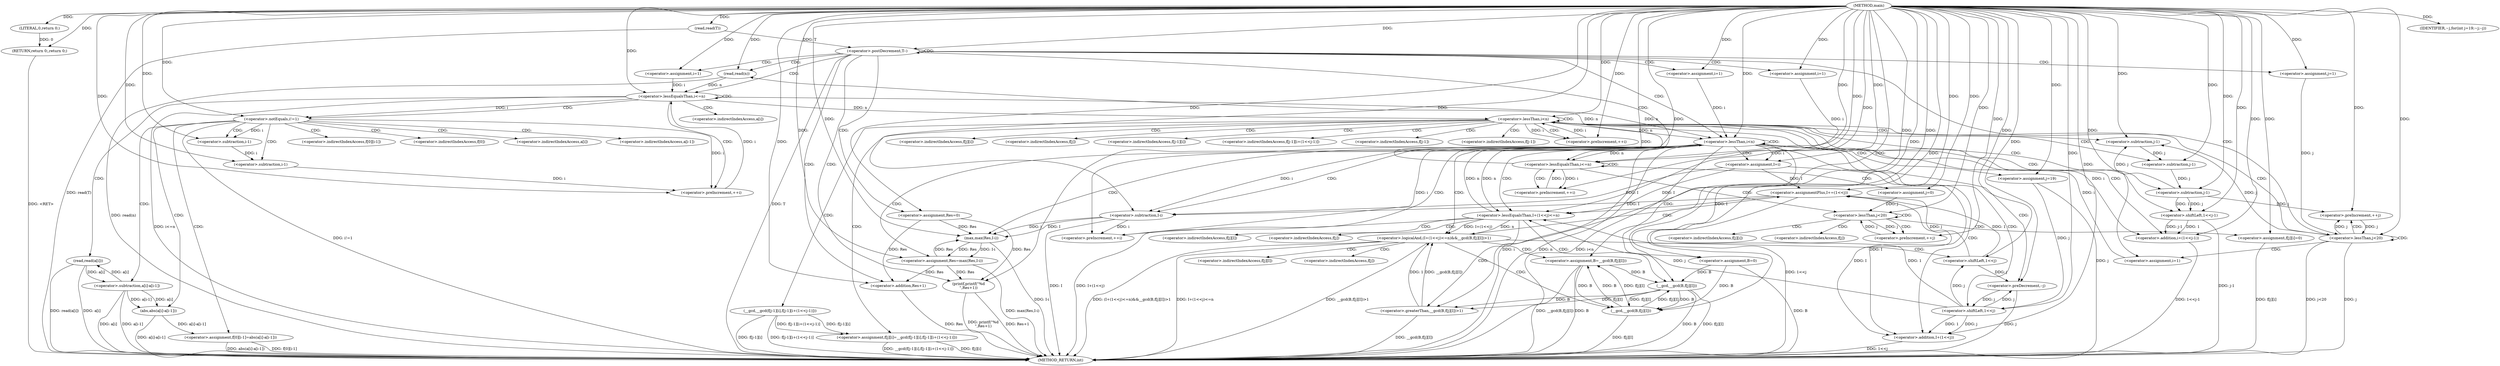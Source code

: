 digraph "main" {  
"1000166" [label = "(METHOD,main)" ]
"1000370" [label = "(METHOD_RETURN,int)" ]
"1000169" [label = "(read,read(T))" ]
"1000368" [label = "(RETURN,return 0;,return 0;)" ]
"1000172" [label = "(<operator>.postDecrement,T--)" ]
"1000369" [label = "(LITERAL,0,return 0;)" ]
"1000203" [label = "(read,read(n))" ]
"1000292" [label = "(<operator>.assignment,Res=0)" ]
"1000363" [label = "(printf,printf(\"%d\n\",Res+1))" ]
"1000177" [label = "(<operator>.assignment,i=1)" ]
"1000180" [label = "(<operator>.lessEqualsThan,i<=n)" ]
"1000183" [label = "(<operator>.preIncrement,++i)" ]
"1000207" [label = "(<operator>.assignment,i=1)" ]
"1000210" [label = "(<operator>.lessEqualsThan,i<=n)" ]
"1000213" [label = "(<operator>.preIncrement,++i)" ]
"1000244" [label = "(<operator>.assignment,j=1)" ]
"1000247" [label = "(<operator>.lessThan,j<20)" ]
"1000250" [label = "(<operator>.preIncrement,++j)" ]
"1000297" [label = "(<operator>.assignment,i=1)" ]
"1000300" [label = "(<operator>.lessThan,i<n)" ]
"1000303" [label = "(<operator>.preIncrement,++i)" ]
"1000216" [label = "(read,read(a[i]))" ]
"1000307" [label = "(<operator>.assignment,I=i)" ]
"1000311" [label = "(<operator>.assignment,B=0)" ]
"1000356" [label = "(<operator>.assignment,Res=max(Res,I-i))" ]
"1000365" [label = "(<operator>.addition,Res+1)" ]
"1000188" [label = "(<operator>.assignment,j=0)" ]
"1000191" [label = "(<operator>.lessThan,j<20)" ]
"1000194" [label = "(<operator>.preIncrement,++j)" ]
"1000196" [label = "(<operator>.assignment,f[j][i]=0)" ]
"1000221" [label = "(<operator>.notEquals,i!=1)" ]
"1000224" [label = "(<operator>.assignment,f[0][i-1]=abs(a[i]-a[i-1]))" ]
"1000255" [label = "(<operator>.assignment,i=1)" ]
"1000258" [label = "(<operator>.lessThan,i<n)" ]
"1000261" [label = "(<operator>.preIncrement,++i)" ]
"1000316" [label = "(<operator>.assignment,j=19)" ]
"1000319" [label = "(IDENTIFIER,~j,for(int j=19;~j;--j))" ]
"1000320" [label = "(<operator>.preDecrement,--j)" ]
"1000264" [label = "(<operator>.assignment,f[j][i]=__gcd(f[j-1][i],f[j-1][i+(1<<j-1)]))" ]
"1000358" [label = "(max,max(Res,I-i))" ]
"1000232" [label = "(abs,abs(a[i]-a[i-1]))" ]
"1000324" [label = "(<operator>.logicalAnd,(I+(1<<j)<=n)&&__gcd(B,f[j][I])>1)" ]
"1000360" [label = "(<operator>.subtraction,I-i)" ]
"1000229" [label = "(<operator>.subtraction,i-1)" ]
"1000233" [label = "(<operator>.subtraction,a[i]-a[i-1])" ]
"1000270" [label = "(__gcd,__gcd(f[j-1][i],f[j-1][i+(1<<j-1)]))" ]
"1000342" [label = "(<operator>.assignment,B=__gcd(B,f[j][I]))" ]
"1000351" [label = "(<operator>.assignmentPlus,I+=(1<<j))" ]
"1000325" [label = "(<operator>.lessEqualsThan,I+(1<<j)<=n)" ]
"1000332" [label = "(<operator>.greaterThan,__gcd(B,f[j][I])>1)" ]
"1000239" [label = "(<operator>.subtraction,i-1)" ]
"1000284" [label = "(<operator>.addition,i+(1<<j-1))" ]
"1000326" [label = "(<operator>.addition,I+(1<<j))" ]
"1000333" [label = "(__gcd,__gcd(B,f[j][I]))" ]
"1000344" [label = "(__gcd,__gcd(B,f[j][I]))" ]
"1000353" [label = "(<operator>.shiftLeft,1<<j)" ]
"1000274" [label = "(<operator>.subtraction,j-1)" ]
"1000281" [label = "(<operator>.subtraction,j-1)" ]
"1000286" [label = "(<operator>.shiftLeft,1<<j-1)" ]
"1000328" [label = "(<operator>.shiftLeft,1<<j)" ]
"1000288" [label = "(<operator>.subtraction,j-1)" ]
"1000217" [label = "(<operator>.indirectIndexAccess,a[i])" ]
"1000197" [label = "(<operator>.indirectIndexAccess,f[j][i])" ]
"1000225" [label = "(<operator>.indirectIndexAccess,f[0][i-1])" ]
"1000198" [label = "(<operator>.indirectIndexAccess,f[j])" ]
"1000226" [label = "(<operator>.indirectIndexAccess,f[0])" ]
"1000265" [label = "(<operator>.indirectIndexAccess,f[j][i])" ]
"1000234" [label = "(<operator>.indirectIndexAccess,a[i])" ]
"1000237" [label = "(<operator>.indirectIndexAccess,a[i-1])" ]
"1000266" [label = "(<operator>.indirectIndexAccess,f[j])" ]
"1000271" [label = "(<operator>.indirectIndexAccess,f[j-1][i])" ]
"1000278" [label = "(<operator>.indirectIndexAccess,f[j-1][i+(1<<j-1)])" ]
"1000272" [label = "(<operator>.indirectIndexAccess,f[j-1])" ]
"1000279" [label = "(<operator>.indirectIndexAccess,f[j-1])" ]
"1000335" [label = "(<operator>.indirectIndexAccess,f[j][I])" ]
"1000346" [label = "(<operator>.indirectIndexAccess,f[j][I])" ]
"1000336" [label = "(<operator>.indirectIndexAccess,f[j])" ]
"1000347" [label = "(<operator>.indirectIndexAccess,f[j])" ]
  "1000169" -> "1000370"  [ label = "DDG: read(T)"] 
  "1000172" -> "1000370"  [ label = "DDG: T"] 
  "1000203" -> "1000370"  [ label = "DDG: read(n)"] 
  "1000210" -> "1000370"  [ label = "DDG: i<=n"] 
  "1000247" -> "1000370"  [ label = "DDG: j"] 
  "1000247" -> "1000370"  [ label = "DDG: j<20"] 
  "1000300" -> "1000370"  [ label = "DDG: i"] 
  "1000300" -> "1000370"  [ label = "DDG: n"] 
  "1000300" -> "1000370"  [ label = "DDG: i<n"] 
  "1000365" -> "1000370"  [ label = "DDG: Res"] 
  "1000363" -> "1000370"  [ label = "DDG: Res+1"] 
  "1000363" -> "1000370"  [ label = "DDG: printf(\"%d\n\",Res+1)"] 
  "1000311" -> "1000370"  [ label = "DDG: B"] 
  "1000316" -> "1000370"  [ label = "DDG: j"] 
  "1000360" -> "1000370"  [ label = "DDG: I"] 
  "1000358" -> "1000370"  [ label = "DDG: I-i"] 
  "1000356" -> "1000370"  [ label = "DDG: max(Res,I-i)"] 
  "1000326" -> "1000370"  [ label = "DDG: 1<<j"] 
  "1000325" -> "1000370"  [ label = "DDG: I+(1<<j)"] 
  "1000324" -> "1000370"  [ label = "DDG: I+(1<<j)<=n"] 
  "1000333" -> "1000370"  [ label = "DDG: B"] 
  "1000333" -> "1000370"  [ label = "DDG: f[j][I]"] 
  "1000332" -> "1000370"  [ label = "DDG: __gcd(B,f[j][I])"] 
  "1000324" -> "1000370"  [ label = "DDG: __gcd(B,f[j][I])>1"] 
  "1000324" -> "1000370"  [ label = "DDG: (I+(1<<j)<=n)&&__gcd(B,f[j][I])>1"] 
  "1000342" -> "1000370"  [ label = "DDG: B"] 
  "1000344" -> "1000370"  [ label = "DDG: f[j][I]"] 
  "1000342" -> "1000370"  [ label = "DDG: __gcd(B,f[j][I])"] 
  "1000351" -> "1000370"  [ label = "DDG: 1<<j"] 
  "1000320" -> "1000370"  [ label = "DDG: j"] 
  "1000264" -> "1000370"  [ label = "DDG: f[j][i]"] 
  "1000270" -> "1000370"  [ label = "DDG: f[j-1][i]"] 
  "1000286" -> "1000370"  [ label = "DDG: j-1"] 
  "1000284" -> "1000370"  [ label = "DDG: 1<<j-1"] 
  "1000270" -> "1000370"  [ label = "DDG: f[j-1][i+(1<<j-1)]"] 
  "1000264" -> "1000370"  [ label = "DDG: __gcd(f[j-1][i],f[j-1][i+(1<<j-1)])"] 
  "1000216" -> "1000370"  [ label = "DDG: a[i]"] 
  "1000216" -> "1000370"  [ label = "DDG: read(a[i])"] 
  "1000221" -> "1000370"  [ label = "DDG: i!=1"] 
  "1000224" -> "1000370"  [ label = "DDG: f[0][i-1]"] 
  "1000233" -> "1000370"  [ label = "DDG: a[i]"] 
  "1000233" -> "1000370"  [ label = "DDG: a[i-1]"] 
  "1000232" -> "1000370"  [ label = "DDG: a[i]-a[i-1]"] 
  "1000224" -> "1000370"  [ label = "DDG: abs(a[i]-a[i-1])"] 
  "1000196" -> "1000370"  [ label = "DDG: f[j][i]"] 
  "1000368" -> "1000370"  [ label = "DDG: <RET>"] 
  "1000369" -> "1000368"  [ label = "DDG: 0"] 
  "1000166" -> "1000368"  [ label = "DDG: "] 
  "1000166" -> "1000169"  [ label = "DDG: "] 
  "1000166" -> "1000369"  [ label = "DDG: "] 
  "1000169" -> "1000172"  [ label = "DDG: T"] 
  "1000166" -> "1000172"  [ label = "DDG: "] 
  "1000166" -> "1000292"  [ label = "DDG: "] 
  "1000166" -> "1000177"  [ label = "DDG: "] 
  "1000180" -> "1000203"  [ label = "DDG: n"] 
  "1000166" -> "1000203"  [ label = "DDG: "] 
  "1000166" -> "1000207"  [ label = "DDG: "] 
  "1000166" -> "1000244"  [ label = "DDG: "] 
  "1000166" -> "1000297"  [ label = "DDG: "] 
  "1000166" -> "1000363"  [ label = "DDG: "] 
  "1000292" -> "1000363"  [ label = "DDG: Res"] 
  "1000356" -> "1000363"  [ label = "DDG: Res"] 
  "1000177" -> "1000180"  [ label = "DDG: i"] 
  "1000183" -> "1000180"  [ label = "DDG: i"] 
  "1000166" -> "1000180"  [ label = "DDG: "] 
  "1000300" -> "1000180"  [ label = "DDG: n"] 
  "1000180" -> "1000183"  [ label = "DDG: i"] 
  "1000166" -> "1000183"  [ label = "DDG: "] 
  "1000207" -> "1000210"  [ label = "DDG: i"] 
  "1000213" -> "1000210"  [ label = "DDG: i"] 
  "1000166" -> "1000210"  [ label = "DDG: "] 
  "1000203" -> "1000210"  [ label = "DDG: n"] 
  "1000221" -> "1000213"  [ label = "DDG: i"] 
  "1000239" -> "1000213"  [ label = "DDG: i"] 
  "1000166" -> "1000213"  [ label = "DDG: "] 
  "1000244" -> "1000247"  [ label = "DDG: j"] 
  "1000250" -> "1000247"  [ label = "DDG: j"] 
  "1000166" -> "1000247"  [ label = "DDG: "] 
  "1000247" -> "1000250"  [ label = "DDG: j"] 
  "1000288" -> "1000250"  [ label = "DDG: j"] 
  "1000166" -> "1000250"  [ label = "DDG: "] 
  "1000297" -> "1000300"  [ label = "DDG: i"] 
  "1000303" -> "1000300"  [ label = "DDG: i"] 
  "1000166" -> "1000300"  [ label = "DDG: "] 
  "1000210" -> "1000300"  [ label = "DDG: n"] 
  "1000325" -> "1000300"  [ label = "DDG: n"] 
  "1000258" -> "1000300"  [ label = "DDG: n"] 
  "1000360" -> "1000303"  [ label = "DDG: i"] 
  "1000166" -> "1000303"  [ label = "DDG: "] 
  "1000300" -> "1000307"  [ label = "DDG: i"] 
  "1000166" -> "1000307"  [ label = "DDG: "] 
  "1000166" -> "1000311"  [ label = "DDG: "] 
  "1000358" -> "1000356"  [ label = "DDG: I-i"] 
  "1000358" -> "1000356"  [ label = "DDG: Res"] 
  "1000292" -> "1000365"  [ label = "DDG: Res"] 
  "1000356" -> "1000365"  [ label = "DDG: Res"] 
  "1000166" -> "1000365"  [ label = "DDG: "] 
  "1000166" -> "1000188"  [ label = "DDG: "] 
  "1000166" -> "1000196"  [ label = "DDG: "] 
  "1000233" -> "1000216"  [ label = "DDG: a[i]"] 
  "1000232" -> "1000224"  [ label = "DDG: a[i]-a[i-1]"] 
  "1000166" -> "1000255"  [ label = "DDG: "] 
  "1000166" -> "1000316"  [ label = "DDG: "] 
  "1000166" -> "1000319"  [ label = "DDG: "] 
  "1000166" -> "1000356"  [ label = "DDG: "] 
  "1000188" -> "1000191"  [ label = "DDG: j"] 
  "1000194" -> "1000191"  [ label = "DDG: j"] 
  "1000166" -> "1000191"  [ label = "DDG: "] 
  "1000191" -> "1000194"  [ label = "DDG: j"] 
  "1000166" -> "1000194"  [ label = "DDG: "] 
  "1000210" -> "1000221"  [ label = "DDG: i"] 
  "1000166" -> "1000221"  [ label = "DDG: "] 
  "1000255" -> "1000258"  [ label = "DDG: i"] 
  "1000261" -> "1000258"  [ label = "DDG: i"] 
  "1000166" -> "1000258"  [ label = "DDG: "] 
  "1000210" -> "1000258"  [ label = "DDG: n"] 
  "1000166" -> "1000261"  [ label = "DDG: "] 
  "1000258" -> "1000261"  [ label = "DDG: i"] 
  "1000270" -> "1000264"  [ label = "DDG: f[j-1][i+(1<<j-1)]"] 
  "1000270" -> "1000264"  [ label = "DDG: f[j-1][i]"] 
  "1000328" -> "1000320"  [ label = "DDG: j"] 
  "1000353" -> "1000320"  [ label = "DDG: j"] 
  "1000166" -> "1000320"  [ label = "DDG: "] 
  "1000292" -> "1000358"  [ label = "DDG: Res"] 
  "1000356" -> "1000358"  [ label = "DDG: Res"] 
  "1000166" -> "1000358"  [ label = "DDG: "] 
  "1000360" -> "1000358"  [ label = "DDG: i"] 
  "1000360" -> "1000358"  [ label = "DDG: I"] 
  "1000233" -> "1000232"  [ label = "DDG: a[i]"] 
  "1000233" -> "1000232"  [ label = "DDG: a[i-1]"] 
  "1000307" -> "1000360"  [ label = "DDG: I"] 
  "1000351" -> "1000360"  [ label = "DDG: I"] 
  "1000166" -> "1000360"  [ label = "DDG: "] 
  "1000300" -> "1000360"  [ label = "DDG: i"] 
  "1000221" -> "1000229"  [ label = "DDG: i"] 
  "1000166" -> "1000229"  [ label = "DDG: "] 
  "1000216" -> "1000233"  [ label = "DDG: a[i]"] 
  "1000325" -> "1000324"  [ label = "DDG: n"] 
  "1000325" -> "1000324"  [ label = "DDG: I+(1<<j)"] 
  "1000332" -> "1000324"  [ label = "DDG: __gcd(B,f[j][I])"] 
  "1000332" -> "1000324"  [ label = "DDG: 1"] 
  "1000344" -> "1000342"  [ label = "DDG: B"] 
  "1000344" -> "1000342"  [ label = "DDG: f[j][I]"] 
  "1000353" -> "1000351"  [ label = "DDG: j"] 
  "1000353" -> "1000351"  [ label = "DDG: 1"] 
  "1000328" -> "1000325"  [ label = "DDG: 1"] 
  "1000328" -> "1000325"  [ label = "DDG: j"] 
  "1000307" -> "1000325"  [ label = "DDG: I"] 
  "1000351" -> "1000325"  [ label = "DDG: I"] 
  "1000166" -> "1000325"  [ label = "DDG: "] 
  "1000300" -> "1000325"  [ label = "DDG: n"] 
  "1000333" -> "1000332"  [ label = "DDG: f[j][I]"] 
  "1000333" -> "1000332"  [ label = "DDG: B"] 
  "1000166" -> "1000332"  [ label = "DDG: "] 
  "1000166" -> "1000342"  [ label = "DDG: "] 
  "1000166" -> "1000351"  [ label = "DDG: "] 
  "1000307" -> "1000351"  [ label = "DDG: I"] 
  "1000229" -> "1000239"  [ label = "DDG: i"] 
  "1000166" -> "1000239"  [ label = "DDG: "] 
  "1000258" -> "1000284"  [ label = "DDG: i"] 
  "1000166" -> "1000284"  [ label = "DDG: "] 
  "1000286" -> "1000284"  [ label = "DDG: 1"] 
  "1000286" -> "1000284"  [ label = "DDG: j-1"] 
  "1000307" -> "1000326"  [ label = "DDG: I"] 
  "1000351" -> "1000326"  [ label = "DDG: I"] 
  "1000166" -> "1000326"  [ label = "DDG: "] 
  "1000328" -> "1000326"  [ label = "DDG: 1"] 
  "1000328" -> "1000326"  [ label = "DDG: j"] 
  "1000311" -> "1000333"  [ label = "DDG: B"] 
  "1000342" -> "1000333"  [ label = "DDG: B"] 
  "1000166" -> "1000333"  [ label = "DDG: "] 
  "1000344" -> "1000333"  [ label = "DDG: f[j][I]"] 
  "1000311" -> "1000344"  [ label = "DDG: B"] 
  "1000333" -> "1000344"  [ label = "DDG: B"] 
  "1000342" -> "1000344"  [ label = "DDG: B"] 
  "1000166" -> "1000344"  [ label = "DDG: "] 
  "1000333" -> "1000344"  [ label = "DDG: f[j][I]"] 
  "1000166" -> "1000353"  [ label = "DDG: "] 
  "1000328" -> "1000353"  [ label = "DDG: j"] 
  "1000247" -> "1000274"  [ label = "DDG: j"] 
  "1000288" -> "1000274"  [ label = "DDG: j"] 
  "1000166" -> "1000274"  [ label = "DDG: "] 
  "1000274" -> "1000281"  [ label = "DDG: j"] 
  "1000166" -> "1000281"  [ label = "DDG: "] 
  "1000166" -> "1000286"  [ label = "DDG: "] 
  "1000288" -> "1000286"  [ label = "DDG: 1"] 
  "1000288" -> "1000286"  [ label = "DDG: j"] 
  "1000166" -> "1000328"  [ label = "DDG: "] 
  "1000316" -> "1000328"  [ label = "DDG: j"] 
  "1000320" -> "1000328"  [ label = "DDG: j"] 
  "1000281" -> "1000288"  [ label = "DDG: j"] 
  "1000166" -> "1000288"  [ label = "DDG: "] 
  "1000172" -> "1000180"  [ label = "CDG: "] 
  "1000172" -> "1000244"  [ label = "CDG: "] 
  "1000172" -> "1000210"  [ label = "CDG: "] 
  "1000172" -> "1000363"  [ label = "CDG: "] 
  "1000172" -> "1000300"  [ label = "CDG: "] 
  "1000172" -> "1000292"  [ label = "CDG: "] 
  "1000172" -> "1000247"  [ label = "CDG: "] 
  "1000172" -> "1000297"  [ label = "CDG: "] 
  "1000172" -> "1000172"  [ label = "CDG: "] 
  "1000172" -> "1000365"  [ label = "CDG: "] 
  "1000172" -> "1000207"  [ label = "CDG: "] 
  "1000172" -> "1000203"  [ label = "CDG: "] 
  "1000172" -> "1000177"  [ label = "CDG: "] 
  "1000180" -> "1000191"  [ label = "CDG: "] 
  "1000180" -> "1000180"  [ label = "CDG: "] 
  "1000180" -> "1000183"  [ label = "CDG: "] 
  "1000180" -> "1000188"  [ label = "CDG: "] 
  "1000210" -> "1000221"  [ label = "CDG: "] 
  "1000210" -> "1000216"  [ label = "CDG: "] 
  "1000210" -> "1000210"  [ label = "CDG: "] 
  "1000210" -> "1000217"  [ label = "CDG: "] 
  "1000210" -> "1000213"  [ label = "CDG: "] 
  "1000247" -> "1000258"  [ label = "CDG: "] 
  "1000247" -> "1000255"  [ label = "CDG: "] 
  "1000247" -> "1000250"  [ label = "CDG: "] 
  "1000247" -> "1000247"  [ label = "CDG: "] 
  "1000300" -> "1000316"  [ label = "CDG: "] 
  "1000300" -> "1000300"  [ label = "CDG: "] 
  "1000300" -> "1000311"  [ label = "CDG: "] 
  "1000300" -> "1000303"  [ label = "CDG: "] 
  "1000300" -> "1000307"  [ label = "CDG: "] 
  "1000300" -> "1000360"  [ label = "CDG: "] 
  "1000300" -> "1000356"  [ label = "CDG: "] 
  "1000300" -> "1000358"  [ label = "CDG: "] 
  "1000300" -> "1000326"  [ label = "CDG: "] 
  "1000300" -> "1000320"  [ label = "CDG: "] 
  "1000300" -> "1000324"  [ label = "CDG: "] 
  "1000300" -> "1000328"  [ label = "CDG: "] 
  "1000300" -> "1000325"  [ label = "CDG: "] 
  "1000191" -> "1000191"  [ label = "CDG: "] 
  "1000191" -> "1000197"  [ label = "CDG: "] 
  "1000191" -> "1000194"  [ label = "CDG: "] 
  "1000191" -> "1000198"  [ label = "CDG: "] 
  "1000191" -> "1000196"  [ label = "CDG: "] 
  "1000221" -> "1000233"  [ label = "CDG: "] 
  "1000221" -> "1000224"  [ label = "CDG: "] 
  "1000221" -> "1000226"  [ label = "CDG: "] 
  "1000221" -> "1000232"  [ label = "CDG: "] 
  "1000221" -> "1000239"  [ label = "CDG: "] 
  "1000221" -> "1000229"  [ label = "CDG: "] 
  "1000221" -> "1000234"  [ label = "CDG: "] 
  "1000221" -> "1000225"  [ label = "CDG: "] 
  "1000221" -> "1000237"  [ label = "CDG: "] 
  "1000258" -> "1000258"  [ label = "CDG: "] 
  "1000258" -> "1000274"  [ label = "CDG: "] 
  "1000258" -> "1000281"  [ label = "CDG: "] 
  "1000258" -> "1000261"  [ label = "CDG: "] 
  "1000258" -> "1000284"  [ label = "CDG: "] 
  "1000258" -> "1000288"  [ label = "CDG: "] 
  "1000258" -> "1000270"  [ label = "CDG: "] 
  "1000258" -> "1000279"  [ label = "CDG: "] 
  "1000258" -> "1000286"  [ label = "CDG: "] 
  "1000258" -> "1000265"  [ label = "CDG: "] 
  "1000258" -> "1000266"  [ label = "CDG: "] 
  "1000258" -> "1000272"  [ label = "CDG: "] 
  "1000258" -> "1000271"  [ label = "CDG: "] 
  "1000258" -> "1000278"  [ label = "CDG: "] 
  "1000258" -> "1000264"  [ label = "CDG: "] 
  "1000324" -> "1000353"  [ label = "CDG: "] 
  "1000324" -> "1000342"  [ label = "CDG: "] 
  "1000324" -> "1000344"  [ label = "CDG: "] 
  "1000324" -> "1000351"  [ label = "CDG: "] 
  "1000324" -> "1000346"  [ label = "CDG: "] 
  "1000324" -> "1000347"  [ label = "CDG: "] 
  "1000325" -> "1000332"  [ label = "CDG: "] 
  "1000325" -> "1000336"  [ label = "CDG: "] 
  "1000325" -> "1000333"  [ label = "CDG: "] 
  "1000325" -> "1000335"  [ label = "CDG: "] 
}
